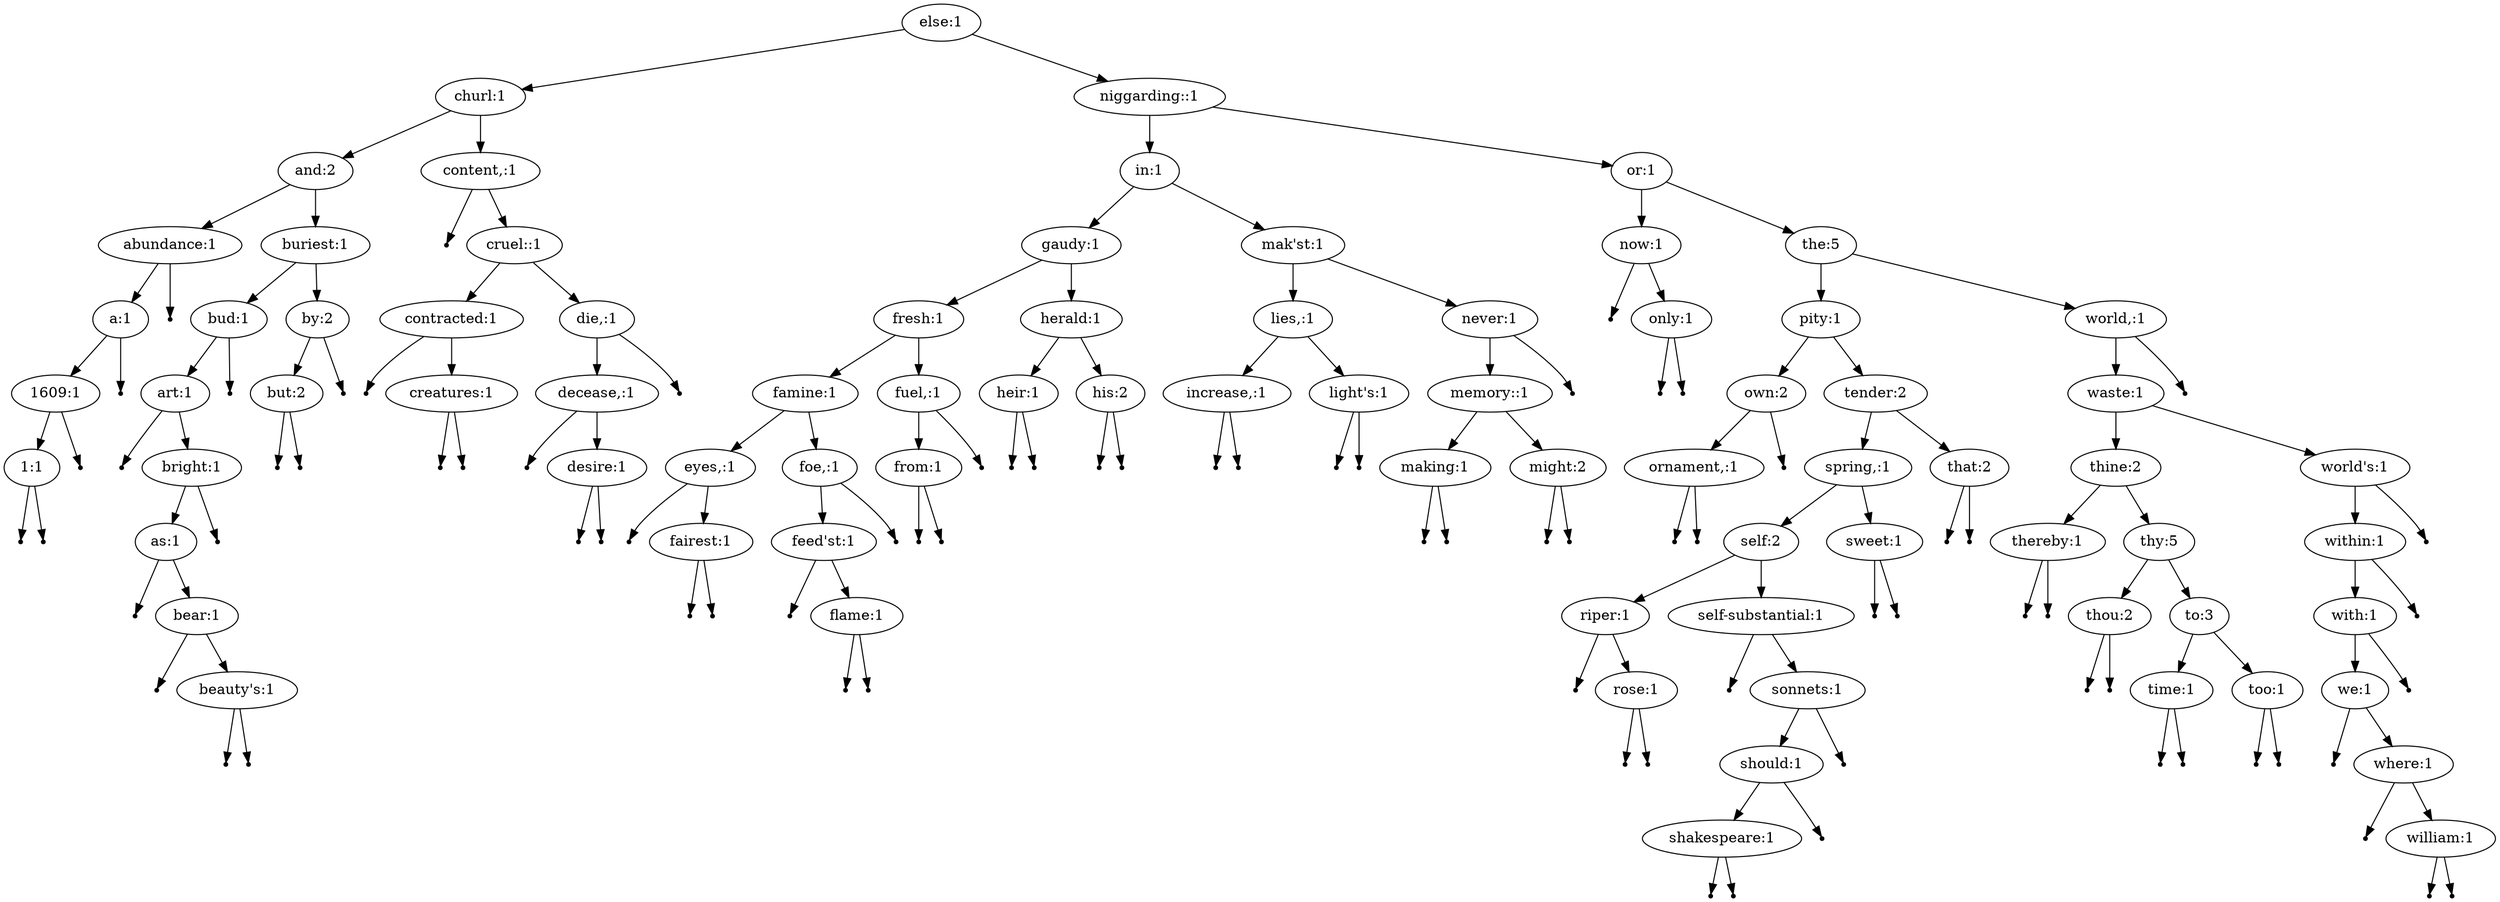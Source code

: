 digraph {
"1"[label="else:1"];
"2"[label="churl:1"];
"3"[label="and:2"];
"4"[label="abundance:1"];
"5"[label="a:1"];
"6"[label="1609:1"];
"7"[label="1:1"];
"8" [shape=point];
"9" [shape=point];
"7" -> "8";
"7" -> "9";
"10" [shape=point];
"6" -> "7";
"6" -> "10";
"11" [shape=point];
"5" -> "6";
"5" -> "11";
"12" [shape=point];
"4" -> "5";
"4" -> "12";
"13"[label="buriest:1"];
"14"[label="bud:1"];
"15"[label="art:1"];
"16" [shape=point];
"17"[label="bright:1"];
"18"[label="as:1"];
"19" [shape=point];
"20"[label="bear:1"];
"21" [shape=point];
"22"[label="beauty's:1"];
"23" [shape=point];
"24" [shape=point];
"22" -> "23";
"22" -> "24";
"20" -> "21";
"20" -> "22";
"18" -> "19";
"18" -> "20";
"25" [shape=point];
"17" -> "18";
"17" -> "25";
"15" -> "16";
"15" -> "17";
"26" [shape=point];
"14" -> "15";
"14" -> "26";
"27"[label="by:2"];
"28"[label="but:2"];
"29" [shape=point];
"30" [shape=point];
"28" -> "29";
"28" -> "30";
"31" [shape=point];
"27" -> "28";
"27" -> "31";
"13" -> "14";
"13" -> "27";
"3" -> "4";
"3" -> "13";
"32"[label="content,:1"];
"33" [shape=point];
"34"[label="cruel::1"];
"35"[label="contracted:1"];
"36" [shape=point];
"37"[label="creatures:1"];
"38" [shape=point];
"39" [shape=point];
"37" -> "38";
"37" -> "39";
"35" -> "36";
"35" -> "37";
"40"[label="die,:1"];
"41"[label="decease,:1"];
"42" [shape=point];
"43"[label="desire:1"];
"44" [shape=point];
"45" [shape=point];
"43" -> "44";
"43" -> "45";
"41" -> "42";
"41" -> "43";
"46" [shape=point];
"40" -> "41";
"40" -> "46";
"34" -> "35";
"34" -> "40";
"32" -> "33";
"32" -> "34";
"2" -> "3";
"2" -> "32";
"47"[label="niggarding::1"];
"48"[label="in:1"];
"49"[label="gaudy:1"];
"50"[label="fresh:1"];
"51"[label="famine:1"];
"52"[label="eyes,:1"];
"53" [shape=point];
"54"[label="fairest:1"];
"55" [shape=point];
"56" [shape=point];
"54" -> "55";
"54" -> "56";
"52" -> "53";
"52" -> "54";
"57"[label="foe,:1"];
"58"[label="feed'st:1"];
"59" [shape=point];
"60"[label="flame:1"];
"61" [shape=point];
"62" [shape=point];
"60" -> "61";
"60" -> "62";
"58" -> "59";
"58" -> "60";
"63" [shape=point];
"57" -> "58";
"57" -> "63";
"51" -> "52";
"51" -> "57";
"64"[label="fuel,:1"];
"65"[label="from:1"];
"66" [shape=point];
"67" [shape=point];
"65" -> "66";
"65" -> "67";
"68" [shape=point];
"64" -> "65";
"64" -> "68";
"50" -> "51";
"50" -> "64";
"69"[label="herald:1"];
"70"[label="heir:1"];
"71" [shape=point];
"72" [shape=point];
"70" -> "71";
"70" -> "72";
"73"[label="his:2"];
"74" [shape=point];
"75" [shape=point];
"73" -> "74";
"73" -> "75";
"69" -> "70";
"69" -> "73";
"49" -> "50";
"49" -> "69";
"76"[label="mak'st:1"];
"77"[label="lies,:1"];
"78"[label="increase,:1"];
"79" [shape=point];
"80" [shape=point];
"78" -> "79";
"78" -> "80";
"81"[label="light's:1"];
"82" [shape=point];
"83" [shape=point];
"81" -> "82";
"81" -> "83";
"77" -> "78";
"77" -> "81";
"84"[label="never:1"];
"85"[label="memory::1"];
"86"[label="making:1"];
"87" [shape=point];
"88" [shape=point];
"86" -> "87";
"86" -> "88";
"89"[label="might:2"];
"90" [shape=point];
"91" [shape=point];
"89" -> "90";
"89" -> "91";
"85" -> "86";
"85" -> "89";
"92" [shape=point];
"84" -> "85";
"84" -> "92";
"76" -> "77";
"76" -> "84";
"48" -> "49";
"48" -> "76";
"93"[label="or:1"];
"94"[label="now:1"];
"95" [shape=point];
"96"[label="only:1"];
"97" [shape=point];
"98" [shape=point];
"96" -> "97";
"96" -> "98";
"94" -> "95";
"94" -> "96";
"99"[label="the:5"];
"100"[label="pity:1"];
"101"[label="own:2"];
"102"[label="ornament,:1"];
"103" [shape=point];
"104" [shape=point];
"102" -> "103";
"102" -> "104";
"105" [shape=point];
"101" -> "102";
"101" -> "105";
"106"[label="tender:2"];
"107"[label="spring,:1"];
"108"[label="self:2"];
"109"[label="riper:1"];
"110" [shape=point];
"111"[label="rose:1"];
"112" [shape=point];
"113" [shape=point];
"111" -> "112";
"111" -> "113";
"109" -> "110";
"109" -> "111";
"114"[label="self-substantial:1"];
"115" [shape=point];
"116"[label="sonnets:1"];
"117"[label="should:1"];
"118"[label="shakespeare:1"];
"119" [shape=point];
"120" [shape=point];
"118" -> "119";
"118" -> "120";
"121" [shape=point];
"117" -> "118";
"117" -> "121";
"122" [shape=point];
"116" -> "117";
"116" -> "122";
"114" -> "115";
"114" -> "116";
"108" -> "109";
"108" -> "114";
"123"[label="sweet:1"];
"124" [shape=point];
"125" [shape=point];
"123" -> "124";
"123" -> "125";
"107" -> "108";
"107" -> "123";
"126"[label="that:2"];
"127" [shape=point];
"128" [shape=point];
"126" -> "127";
"126" -> "128";
"106" -> "107";
"106" -> "126";
"100" -> "101";
"100" -> "106";
"129"[label="world,:1"];
"130"[label="waste:1"];
"131"[label="thine:2"];
"132"[label="thereby:1"];
"133" [shape=point];
"134" [shape=point];
"132" -> "133";
"132" -> "134";
"135"[label="thy:5"];
"136"[label="thou:2"];
"137" [shape=point];
"138" [shape=point];
"136" -> "137";
"136" -> "138";
"139"[label="to:3"];
"140"[label="time:1"];
"141" [shape=point];
"142" [shape=point];
"140" -> "141";
"140" -> "142";
"143"[label="too:1"];
"144" [shape=point];
"145" [shape=point];
"143" -> "144";
"143" -> "145";
"139" -> "140";
"139" -> "143";
"135" -> "136";
"135" -> "139";
"131" -> "132";
"131" -> "135";
"146"[label="world's:1"];
"147"[label="within:1"];
"148"[label="with:1"];
"149"[label="we:1"];
"150" [shape=point];
"151"[label="where:1"];
"152" [shape=point];
"153"[label="william:1"];
"154" [shape=point];
"155" [shape=point];
"153" -> "154";
"153" -> "155";
"151" -> "152";
"151" -> "153";
"149" -> "150";
"149" -> "151";
"156" [shape=point];
"148" -> "149";
"148" -> "156";
"157" [shape=point];
"147" -> "148";
"147" -> "157";
"158" [shape=point];
"146" -> "147";
"146" -> "158";
"130" -> "131";
"130" -> "146";
"159" [shape=point];
"129" -> "130";
"129" -> "159";
"99" -> "100";
"99" -> "129";
"93" -> "94";
"93" -> "99";
"47" -> "48";
"47" -> "93";
"1" -> "2";
"1" -> "47";
}